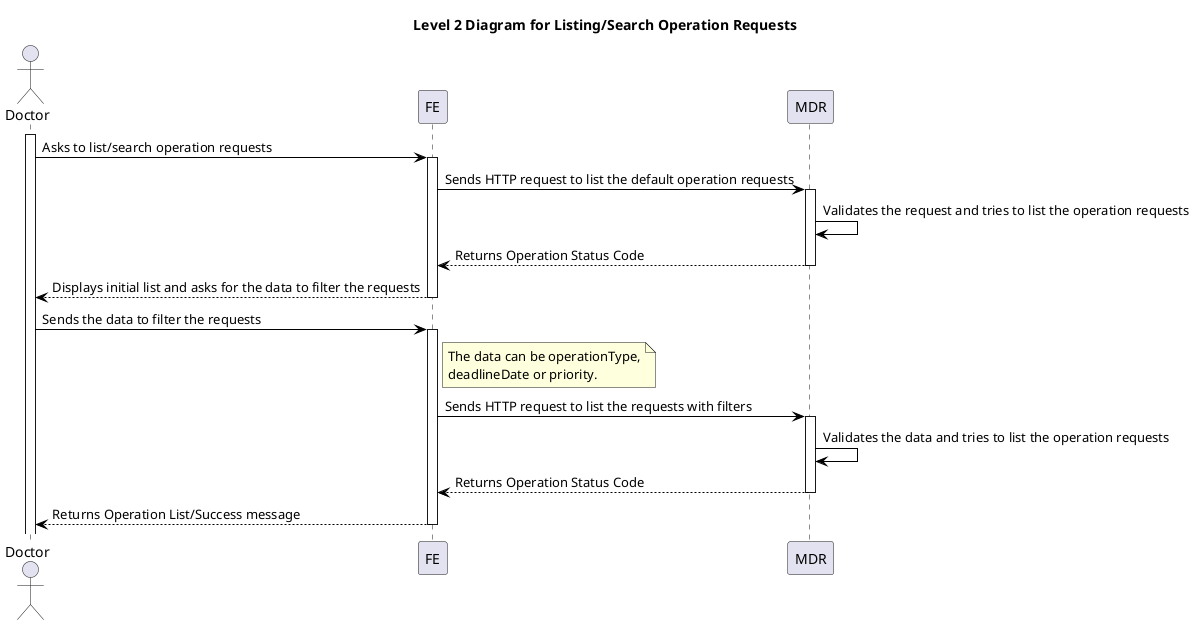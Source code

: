 @startuml level_2

title Level 2 Diagram for Listing/Search Operation Requests

hide empty members
'skinparam Linetype ortho

skinparam class {
    BackgroundColor<<valueObject>> #D6EAF8
    BackgroundColor<<root>> #FDEBD0
    BackgroundColor<<service>> #D1F2EB
    BackgroundColor #FEF9E7
    ArrowColor Black
}

skinparam package {
    BackgroundColor #EBF5FB
}

actor Doctor as D
participant "FE" as FE
participant "MDR" as MDR

activate D
D -> FE: Asks to list/search operation requests
activate FE
FE -> MDR: Sends HTTP request to list the default operation requests
activate MDR
MDR -> MDR: Validates the request and tries to list the operation requests
MDR --> FE: Returns Operation Status Code
deactivate MDR
FE --> D: Displays initial list and asks for the data to filter the requests
deactivate FE
D -> FE: Sends the data to filter the requests
note right of FE: The data can be operationType,\ndeadlineDate or priority.
activate FE
FE -> MDR: Sends HTTP request to list the requests with filters
activate MDR
MDR -> MDR: Validates the data and tries to list the operation requests
MDR --> FE: Returns Operation Status Code
deactivate MDR
FE --> D: Returns Operation List/Success message
deactivate FE

@enduml